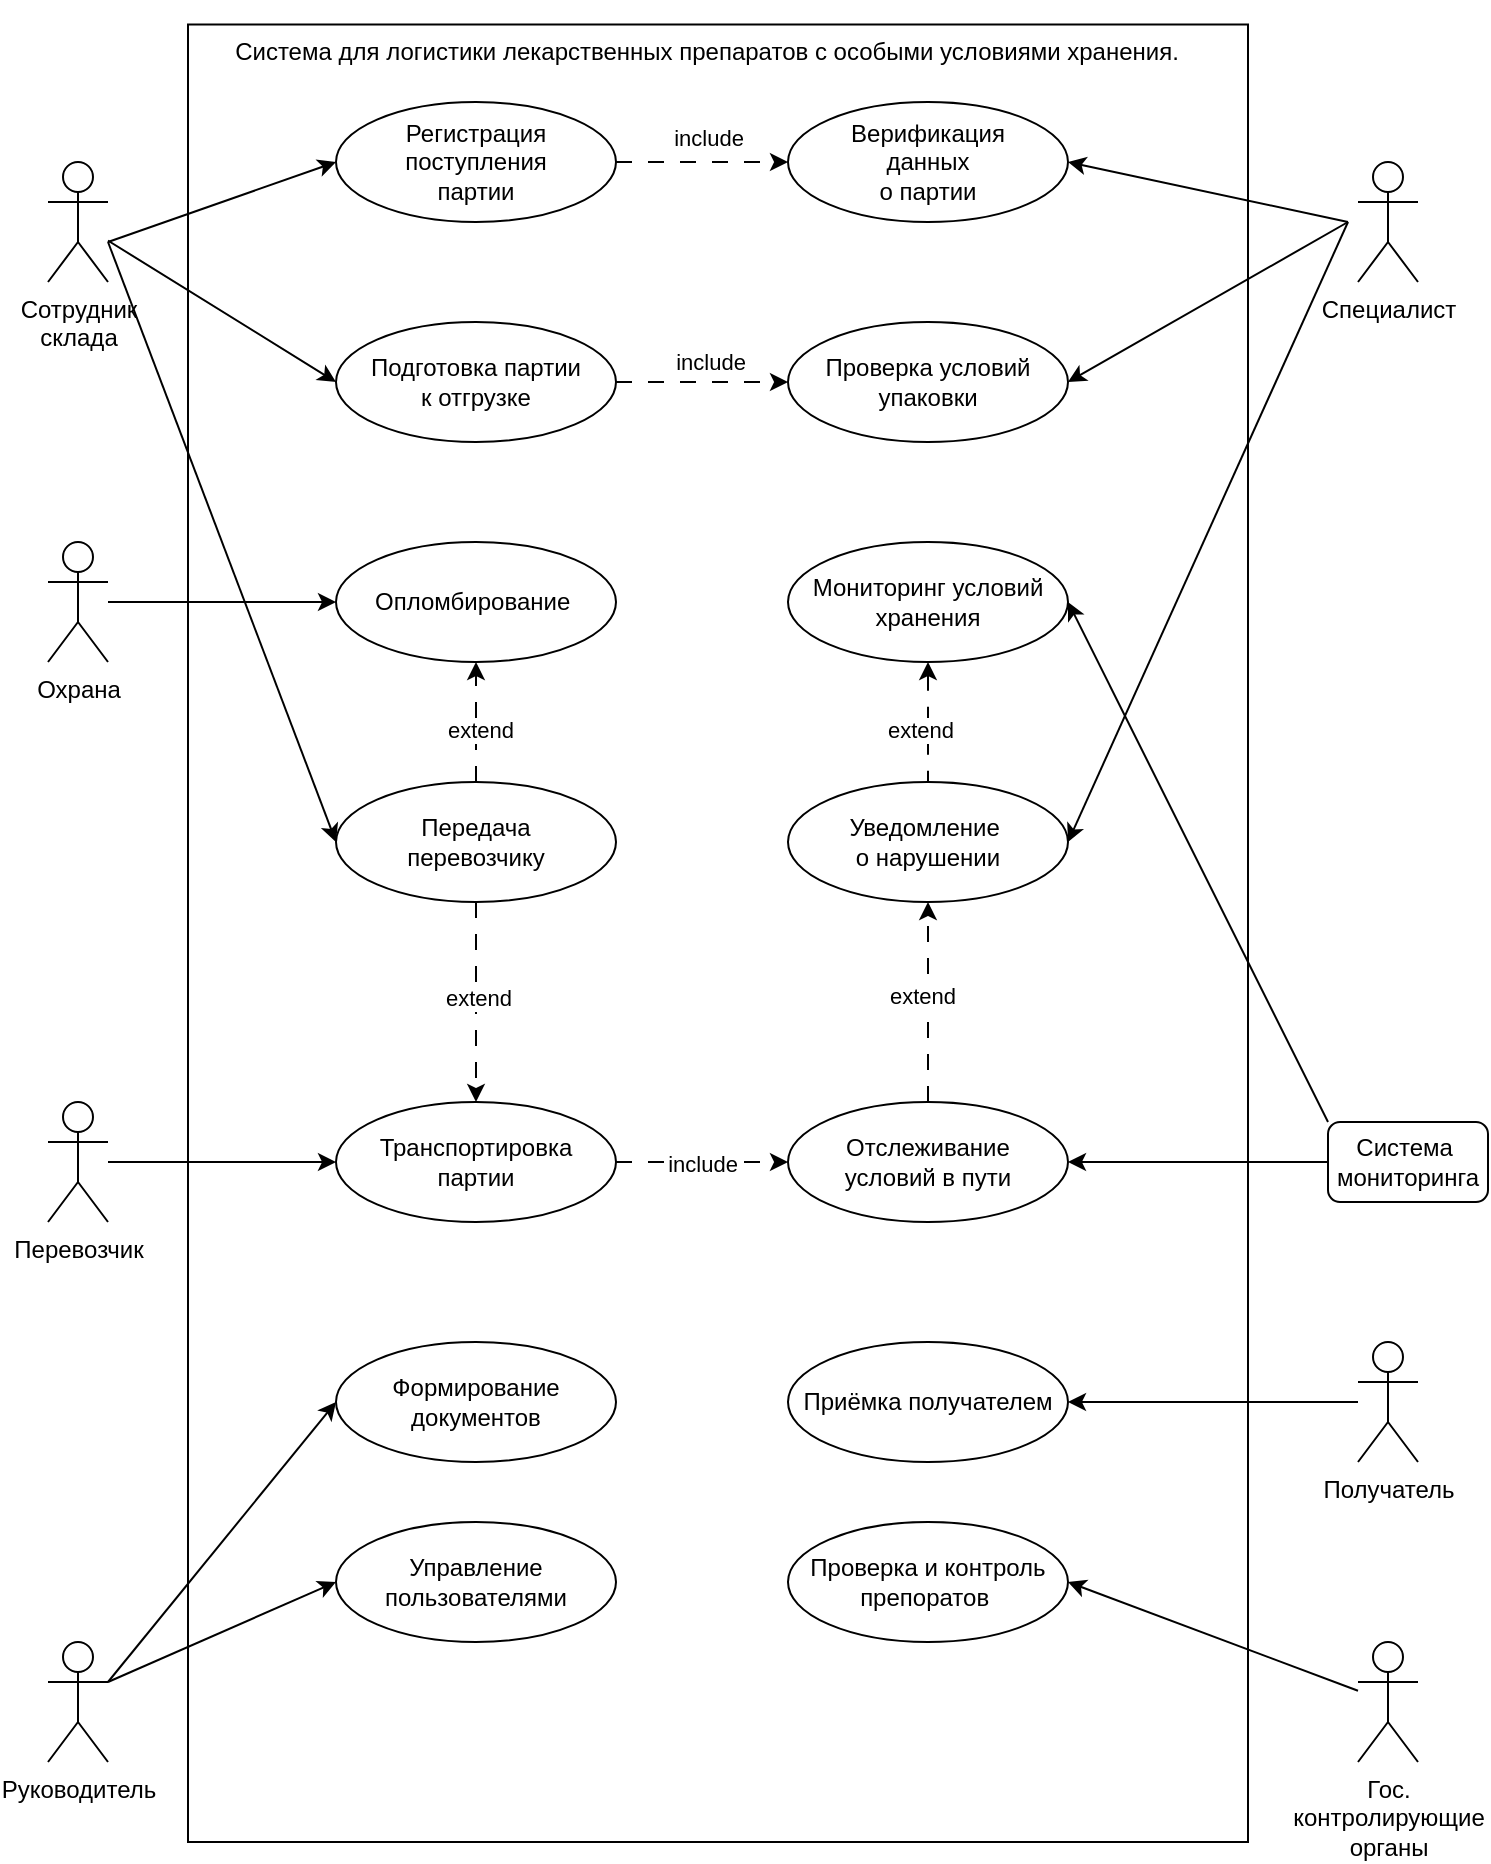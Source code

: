 <mxfile version="28.2.3">
  <diagram name="Страница — 1" id="9NgLknsHggLHRvamXooU">
    <mxGraphModel dx="736" dy="447" grid="0" gridSize="10" guides="0" tooltips="1" connect="1" arrows="1" fold="1" page="0" pageScale="1" pageWidth="827" pageHeight="1169" math="0" shadow="0">
      <root>
        <mxCell id="0" />
        <mxCell id="1" parent="0" />
        <mxCell id="a1qmlphkTQdZICXiWigG-11" value="" style="rounded=0;whiteSpace=wrap;html=1;container=0;" vertex="1" parent="1">
          <mxGeometry x="200" y="91.25" width="530" height="908.75" as="geometry" />
        </mxCell>
        <mxCell id="a1qmlphkTQdZICXiWigG-18" style="rounded=0;orthogonalLoop=1;jettySize=auto;html=1;entryX=0;entryY=0.5;entryDx=0;entryDy=0;" edge="1" parent="1" target="a1qmlphkTQdZICXiWigG-17">
          <mxGeometry relative="1" as="geometry">
            <mxPoint x="160" y="200" as="sourcePoint" />
          </mxGeometry>
        </mxCell>
        <mxCell id="a1qmlphkTQdZICXiWigG-29" style="rounded=0;orthogonalLoop=1;jettySize=auto;html=1;entryX=0;entryY=0.5;entryDx=0;entryDy=0;jumpStyle=arc;" edge="1" parent="1" source="a1qmlphkTQdZICXiWigG-1" target="a1qmlphkTQdZICXiWigG-28">
          <mxGeometry relative="1" as="geometry" />
        </mxCell>
        <mxCell id="a1qmlphkTQdZICXiWigG-40" style="rounded=0;orthogonalLoop=1;jettySize=auto;html=1;entryX=0;entryY=0.5;entryDx=0;entryDy=0;" edge="1" parent="1" target="a1qmlphkTQdZICXiWigG-39">
          <mxGeometry relative="1" as="geometry">
            <mxPoint x="160" y="200" as="sourcePoint" />
          </mxGeometry>
        </mxCell>
        <mxCell id="a1qmlphkTQdZICXiWigG-1" value="Сотрудник&lt;div&gt;склада&lt;/div&gt;" style="shape=umlActor;verticalLabelPosition=bottom;verticalAlign=top;html=1;outlineConnect=0;container=0;" vertex="1" parent="1">
          <mxGeometry x="130" y="160" width="30" height="60" as="geometry" />
        </mxCell>
        <mxCell id="a1qmlphkTQdZICXiWigG-45" style="rounded=0;orthogonalLoop=1;jettySize=auto;html=1;entryX=1;entryY=0.5;entryDx=0;entryDy=0;" edge="1" parent="1" target="a1qmlphkTQdZICXiWigG-23">
          <mxGeometry relative="1" as="geometry">
            <mxPoint x="780" y="190" as="sourcePoint" />
          </mxGeometry>
        </mxCell>
        <mxCell id="a1qmlphkTQdZICXiWigG-46" style="rounded=0;orthogonalLoop=1;jettySize=auto;html=1;entryX=1;entryY=0.5;entryDx=0;entryDy=0;" edge="1" parent="1" target="a1qmlphkTQdZICXiWigG-30">
          <mxGeometry relative="1" as="geometry">
            <mxPoint x="780" y="190" as="sourcePoint" />
          </mxGeometry>
        </mxCell>
        <mxCell id="a1qmlphkTQdZICXiWigG-62" style="rounded=0;orthogonalLoop=1;jettySize=auto;html=1;entryX=1;entryY=0.5;entryDx=0;entryDy=0;" edge="1" parent="1" target="a1qmlphkTQdZICXiWigG-57">
          <mxGeometry relative="1" as="geometry">
            <mxPoint x="780" y="190" as="sourcePoint" />
          </mxGeometry>
        </mxCell>
        <mxCell id="a1qmlphkTQdZICXiWigG-4" value="Специалист" style="shape=umlActor;verticalLabelPosition=bottom;verticalAlign=top;html=1;outlineConnect=0;container=0;" vertex="1" parent="1">
          <mxGeometry x="785" y="160" width="30" height="60" as="geometry" />
        </mxCell>
        <mxCell id="a1qmlphkTQdZICXiWigG-52" style="edgeStyle=orthogonalEdgeStyle;rounded=0;orthogonalLoop=1;jettySize=auto;html=1;entryX=0;entryY=0.5;entryDx=0;entryDy=0;" edge="1" parent="1" source="a1qmlphkTQdZICXiWigG-6" target="a1qmlphkTQdZICXiWigG-51">
          <mxGeometry relative="1" as="geometry" />
        </mxCell>
        <mxCell id="a1qmlphkTQdZICXiWigG-6" value="Охрана" style="shape=umlActor;verticalLabelPosition=bottom;verticalAlign=top;html=1;outlineConnect=0;container=0;" vertex="1" parent="1">
          <mxGeometry x="130" y="350" width="30" height="60" as="geometry" />
        </mxCell>
        <mxCell id="a1qmlphkTQdZICXiWigG-64" style="rounded=0;orthogonalLoop=1;jettySize=auto;html=1;entryX=0;entryY=0.5;entryDx=0;entryDy=0;" edge="1" parent="1" target="a1qmlphkTQdZICXiWigG-63">
          <mxGeometry relative="1" as="geometry">
            <mxPoint x="160" y="920" as="sourcePoint" />
          </mxGeometry>
        </mxCell>
        <mxCell id="a1qmlphkTQdZICXiWigG-66" style="rounded=0;orthogonalLoop=1;jettySize=auto;html=1;entryX=0;entryY=0.5;entryDx=0;entryDy=0;exitX=1;exitY=0.333;exitDx=0;exitDy=0;exitPerimeter=0;" edge="1" parent="1" source="a1qmlphkTQdZICXiWigG-7" target="a1qmlphkTQdZICXiWigG-65">
          <mxGeometry relative="1" as="geometry" />
        </mxCell>
        <mxCell id="a1qmlphkTQdZICXiWigG-7" value="Руководитель" style="shape=umlActor;verticalLabelPosition=bottom;verticalAlign=top;html=1;outlineConnect=0;container=0;" vertex="1" parent="1">
          <mxGeometry x="130" y="900" width="30" height="60" as="geometry" />
        </mxCell>
        <mxCell id="a1qmlphkTQdZICXiWigG-70" style="rounded=0;orthogonalLoop=1;jettySize=auto;html=1;entryX=1;entryY=0.5;entryDx=0;entryDy=0;" edge="1" parent="1" source="a1qmlphkTQdZICXiWigG-8" target="a1qmlphkTQdZICXiWigG-69">
          <mxGeometry relative="1" as="geometry" />
        </mxCell>
        <mxCell id="a1qmlphkTQdZICXiWigG-8" value="Гос.&lt;div&gt;контролирующие&lt;/div&gt;&lt;div&gt;органы&lt;/div&gt;" style="shape=umlActor;verticalLabelPosition=bottom;verticalAlign=top;html=1;outlineConnect=0;container=0;" vertex="1" parent="1">
          <mxGeometry x="785" y="900" width="30" height="60" as="geometry" />
        </mxCell>
        <mxCell id="a1qmlphkTQdZICXiWigG-68" style="edgeStyle=orthogonalEdgeStyle;rounded=0;orthogonalLoop=1;jettySize=auto;html=1;entryX=1;entryY=0.5;entryDx=0;entryDy=0;" edge="1" parent="1" source="a1qmlphkTQdZICXiWigG-10" target="a1qmlphkTQdZICXiWigG-67">
          <mxGeometry relative="1" as="geometry" />
        </mxCell>
        <mxCell id="a1qmlphkTQdZICXiWigG-10" value="Получатель" style="shape=umlActor;verticalLabelPosition=bottom;verticalAlign=top;html=1;outlineConnect=0;container=0;" vertex="1" parent="1">
          <mxGeometry x="785" y="750" width="30" height="60" as="geometry" />
        </mxCell>
        <mxCell id="a1qmlphkTQdZICXiWigG-5" value="Перевозчик" style="shape=umlActor;verticalLabelPosition=bottom;verticalAlign=top;html=1;outlineConnect=0;container=0;" vertex="1" parent="1">
          <mxGeometry x="130" y="630" width="30" height="60" as="geometry" />
        </mxCell>
        <mxCell id="a1qmlphkTQdZICXiWigG-37" style="edgeStyle=orthogonalEdgeStyle;rounded=0;orthogonalLoop=1;jettySize=auto;html=1;entryX=0;entryY=0.5;entryDx=0;entryDy=0;curved=1;" edge="1" parent="1" source="a1qmlphkTQdZICXiWigG-5" target="a1qmlphkTQdZICXiWigG-35">
          <mxGeometry relative="1" as="geometry" />
        </mxCell>
        <mxCell id="a1qmlphkTQdZICXiWigG-12" value="&lt;p style=&quot;line-height:normal&quot; class=&quot;MsoNormal&quot;&gt;Система для логистики лекарственных препаратов с особыми условиями хранения.&lt;/p&gt;" style="text;html=1;align=center;verticalAlign=middle;resizable=0;points=[];autosize=1;strokeColor=none;fillColor=none;container=0;" vertex="1" parent="1">
          <mxGeometry x="214" y="79" width="490" height="50" as="geometry" />
        </mxCell>
        <mxCell id="a1qmlphkTQdZICXiWigG-24" style="rounded=0;orthogonalLoop=1;jettySize=auto;html=1;exitX=1;exitY=0.5;exitDx=0;exitDy=0;entryX=0;entryY=0.5;entryDx=0;entryDy=0;dashed=1;dashPattern=8 8;" edge="1" parent="1" source="a1qmlphkTQdZICXiWigG-17" target="a1qmlphkTQdZICXiWigG-23">
          <mxGeometry relative="1" as="geometry" />
        </mxCell>
        <mxCell id="a1qmlphkTQdZICXiWigG-25" value="include" style="edgeLabel;html=1;align=center;verticalAlign=middle;resizable=0;points=[];container=0;" vertex="1" connectable="0" parent="a1qmlphkTQdZICXiWigG-24">
          <mxGeometry x="0.244" y="-2" relative="1" as="geometry">
            <mxPoint x="-8" y="-14" as="offset" />
          </mxGeometry>
        </mxCell>
        <mxCell id="a1qmlphkTQdZICXiWigG-17" value="Регистрация&lt;div&gt;поступления&lt;/div&gt;&lt;div&gt;партии&lt;/div&gt;" style="ellipse;whiteSpace=wrap;html=1;container=0;" vertex="1" parent="1">
          <mxGeometry x="274" y="130" width="140" height="60" as="geometry" />
        </mxCell>
        <mxCell id="a1qmlphkTQdZICXiWigG-23" value="Верификация&lt;div&gt;данных&lt;/div&gt;&lt;div&gt;о партии&lt;/div&gt;" style="ellipse;whiteSpace=wrap;html=1;container=0;" vertex="1" parent="1">
          <mxGeometry x="500" y="130" width="140" height="60" as="geometry" />
        </mxCell>
        <mxCell id="a1qmlphkTQdZICXiWigG-31" style="edgeStyle=orthogonalEdgeStyle;rounded=0;orthogonalLoop=1;jettySize=auto;html=1;exitX=1;exitY=0.5;exitDx=0;exitDy=0;entryX=0;entryY=0.5;entryDx=0;entryDy=0;dashed=1;dashPattern=8 8;" edge="1" parent="1" source="a1qmlphkTQdZICXiWigG-28" target="a1qmlphkTQdZICXiWigG-30">
          <mxGeometry relative="1" as="geometry" />
        </mxCell>
        <mxCell id="a1qmlphkTQdZICXiWigG-32" value="&lt;span style=&quot;color: rgba(0, 0, 0, 0); font-family: monospace; font-size: 0px; text-align: start; background-color: rgb(236, 236, 236);&quot;&gt;%3CmxGraphModel%3E%3Croot%3E%3CmxCell%20id%3D%220%22%2F%3E%3CmxCell%20id%3D%221%22%20parent%3D%220%22%2F%3E%3CmxCell%20id%3D%222%22%20value%3D%22include%22%20style%3D%22edgeLabel%3Bhtml%3D1%3Balign%3Dcenter%3BverticalAlign%3Dmiddle%3Bresizable%3D0%3Bpoints%3D%5B%5D%3B%22%20vertex%3D%221%22%20connectable%3D%220%22%20parent%3D%221%22%3E%3CmxGeometry%20x%3D%22466.571%22%20y%3D%22148%22%20as%3D%22geometry%22%2F%3E%3C%2FmxCell%3E%3C%2Froot%3E%3C%2FmxGraphModel%3E&lt;/span&gt;" style="edgeLabel;html=1;align=center;verticalAlign=middle;resizable=0;points=[];container=0;" vertex="1" connectable="0" parent="a1qmlphkTQdZICXiWigG-31">
          <mxGeometry x="-0.053" relative="1" as="geometry">
            <mxPoint as="offset" />
          </mxGeometry>
        </mxCell>
        <mxCell id="a1qmlphkTQdZICXiWigG-33" value="include" style="edgeLabel;html=1;align=center;verticalAlign=middle;resizable=0;points=[];container=0;" vertex="1" connectable="0" parent="a1qmlphkTQdZICXiWigG-31">
          <mxGeometry x="0.08" y="-1" relative="1" as="geometry">
            <mxPoint y="-11" as="offset" />
          </mxGeometry>
        </mxCell>
        <mxCell id="a1qmlphkTQdZICXiWigG-28" value="Подготовка партии&lt;div&gt;к отгрузке&lt;/div&gt;" style="ellipse;whiteSpace=wrap;html=1;container=0;" vertex="1" parent="1">
          <mxGeometry x="274" y="240" width="140" height="60" as="geometry" />
        </mxCell>
        <mxCell id="a1qmlphkTQdZICXiWigG-30" value="Проверка условий упаковки" style="ellipse;whiteSpace=wrap;html=1;container=0;" vertex="1" parent="1">
          <mxGeometry x="500" y="240" width="140" height="60" as="geometry" />
        </mxCell>
        <mxCell id="a1qmlphkTQdZICXiWigG-49" style="edgeStyle=orthogonalEdgeStyle;rounded=0;orthogonalLoop=1;jettySize=auto;html=1;entryX=0;entryY=0.5;entryDx=0;entryDy=0;dashed=1;dashPattern=8 8;" edge="1" parent="1" source="a1qmlphkTQdZICXiWigG-35" target="a1qmlphkTQdZICXiWigG-47">
          <mxGeometry relative="1" as="geometry" />
        </mxCell>
        <mxCell id="a1qmlphkTQdZICXiWigG-50" value="include" style="edgeLabel;html=1;align=center;verticalAlign=middle;resizable=0;points=[];container=0;" vertex="1" connectable="0" parent="a1qmlphkTQdZICXiWigG-49">
          <mxGeometry x="-0.015" y="-1" relative="1" as="geometry">
            <mxPoint as="offset" />
          </mxGeometry>
        </mxCell>
        <mxCell id="a1qmlphkTQdZICXiWigG-41" style="edgeStyle=orthogonalEdgeStyle;rounded=0;orthogonalLoop=1;jettySize=auto;html=1;exitX=0.5;exitY=1;exitDx=0;exitDy=0;dashed=1;dashPattern=8 8;" edge="1" parent="1" source="a1qmlphkTQdZICXiWigG-39" target="a1qmlphkTQdZICXiWigG-35">
          <mxGeometry relative="1" as="geometry" />
        </mxCell>
        <mxCell id="a1qmlphkTQdZICXiWigG-42" value="extend" style="edgeLabel;html=1;align=center;verticalAlign=middle;resizable=0;points=[];container=0;" vertex="1" connectable="0" parent="a1qmlphkTQdZICXiWigG-41">
          <mxGeometry x="-0.054" y="1" relative="1" as="geometry">
            <mxPoint as="offset" />
          </mxGeometry>
        </mxCell>
        <mxCell id="a1qmlphkTQdZICXiWigG-53" style="edgeStyle=orthogonalEdgeStyle;rounded=0;orthogonalLoop=1;jettySize=auto;html=1;entryX=0.5;entryY=1;entryDx=0;entryDy=0;dashed=1;dashPattern=8 8;" edge="1" parent="1" source="a1qmlphkTQdZICXiWigG-39" target="a1qmlphkTQdZICXiWigG-51">
          <mxGeometry relative="1" as="geometry" />
        </mxCell>
        <mxCell id="a1qmlphkTQdZICXiWigG-54" value="extend" style="edgeLabel;html=1;align=center;verticalAlign=middle;resizable=0;points=[];container=0;" vertex="1" connectable="0" parent="a1qmlphkTQdZICXiWigG-53">
          <mxGeometry x="-0.1" y="-2" relative="1" as="geometry">
            <mxPoint y="1" as="offset" />
          </mxGeometry>
        </mxCell>
        <mxCell id="a1qmlphkTQdZICXiWigG-39" value="Передача&lt;div&gt;перевозчику&lt;/div&gt;" style="ellipse;whiteSpace=wrap;html=1;container=0;" vertex="1" parent="1">
          <mxGeometry x="274" y="470" width="140" height="60" as="geometry" />
        </mxCell>
        <mxCell id="a1qmlphkTQdZICXiWigG-35" value="Транспортировка&lt;div&gt;партии&lt;/div&gt;" style="ellipse;whiteSpace=wrap;html=1;container=0;" vertex="1" parent="1">
          <mxGeometry x="274" y="630" width="140" height="60" as="geometry" />
        </mxCell>
        <mxCell id="a1qmlphkTQdZICXiWigG-58" style="edgeStyle=orthogonalEdgeStyle;rounded=0;orthogonalLoop=1;jettySize=auto;html=1;exitX=0.5;exitY=0;exitDx=0;exitDy=0;entryX=0.5;entryY=1;entryDx=0;entryDy=0;dashed=1;dashPattern=8 8;" edge="1" parent="1" source="a1qmlphkTQdZICXiWigG-47" target="a1qmlphkTQdZICXiWigG-57">
          <mxGeometry relative="1" as="geometry" />
        </mxCell>
        <mxCell id="a1qmlphkTQdZICXiWigG-60" value="extend" style="edgeLabel;html=1;align=center;verticalAlign=middle;resizable=0;points=[];container=0;" vertex="1" connectable="0" parent="a1qmlphkTQdZICXiWigG-58">
          <mxGeometry x="0.055" y="3" relative="1" as="geometry">
            <mxPoint as="offset" />
          </mxGeometry>
        </mxCell>
        <mxCell id="a1qmlphkTQdZICXiWigG-47" value="Отслеживание&lt;div&gt;условий в пути&lt;/div&gt;" style="ellipse;whiteSpace=wrap;html=1;container=0;" vertex="1" parent="1">
          <mxGeometry x="500" y="630" width="140" height="60" as="geometry" />
        </mxCell>
        <mxCell id="a1qmlphkTQdZICXiWigG-56" style="rounded=0;orthogonalLoop=1;jettySize=auto;html=1;exitX=0;exitY=0;exitDx=0;exitDy=0;entryX=1;entryY=0.5;entryDx=0;entryDy=0;" edge="1" parent="1" source="a1qmlphkTQdZICXiWigG-16" target="a1qmlphkTQdZICXiWigG-55">
          <mxGeometry relative="1" as="geometry" />
        </mxCell>
        <mxCell id="a1qmlphkTQdZICXiWigG-16" value="Система&amp;nbsp;&lt;div&gt;мониторинга&lt;/div&gt;" style="rounded=1;whiteSpace=wrap;html=1;container=0;" vertex="1" parent="1">
          <mxGeometry x="770" y="640" width="80" height="40" as="geometry" />
        </mxCell>
        <mxCell id="a1qmlphkTQdZICXiWigG-48" style="rounded=0;orthogonalLoop=1;jettySize=auto;html=1;" edge="1" parent="1" target="a1qmlphkTQdZICXiWigG-47">
          <mxGeometry relative="1" as="geometry">
            <mxPoint x="770" y="660" as="sourcePoint" />
          </mxGeometry>
        </mxCell>
        <mxCell id="a1qmlphkTQdZICXiWigG-51" value="Опломбирование&amp;nbsp;" style="ellipse;whiteSpace=wrap;html=1;container=0;" vertex="1" parent="1">
          <mxGeometry x="274" y="350" width="140" height="60" as="geometry" />
        </mxCell>
        <mxCell id="a1qmlphkTQdZICXiWigG-59" style="edgeStyle=orthogonalEdgeStyle;rounded=0;orthogonalLoop=1;jettySize=auto;html=1;exitX=0.5;exitY=1;exitDx=0;exitDy=0;entryX=0.5;entryY=0;entryDx=0;entryDy=0;dashed=1;dashPattern=8 8;endArrow=none;endFill=0;startArrow=classic;startFill=1;" edge="1" parent="1" source="a1qmlphkTQdZICXiWigG-55" target="a1qmlphkTQdZICXiWigG-57">
          <mxGeometry relative="1" as="geometry" />
        </mxCell>
        <mxCell id="a1qmlphkTQdZICXiWigG-61" value="extend" style="edgeLabel;html=1;align=center;verticalAlign=middle;resizable=0;points=[];container=0;" vertex="1" connectable="0" parent="a1qmlphkTQdZICXiWigG-59">
          <mxGeometry x="0.117" y="-4" relative="1" as="geometry">
            <mxPoint as="offset" />
          </mxGeometry>
        </mxCell>
        <mxCell id="a1qmlphkTQdZICXiWigG-55" value="Мониторинг условий&lt;div&gt;хранения&lt;/div&gt;" style="ellipse;whiteSpace=wrap;html=1;container=0;" vertex="1" parent="1">
          <mxGeometry x="500" y="350" width="140" height="60" as="geometry" />
        </mxCell>
        <mxCell id="a1qmlphkTQdZICXiWigG-57" value="Уведомление&amp;nbsp;&lt;div&gt;о нарушении&lt;/div&gt;" style="ellipse;whiteSpace=wrap;html=1;container=0;" vertex="1" parent="1">
          <mxGeometry x="500" y="470" width="140" height="60" as="geometry" />
        </mxCell>
        <mxCell id="a1qmlphkTQdZICXiWigG-63" value="Формирование&lt;div&gt;документов&lt;/div&gt;" style="ellipse;whiteSpace=wrap;html=1;container=0;" vertex="1" parent="1">
          <mxGeometry x="274" y="750" width="140" height="60" as="geometry" />
        </mxCell>
        <mxCell id="a1qmlphkTQdZICXiWigG-65" value="Управление пользователями" style="ellipse;whiteSpace=wrap;html=1;container=0;" vertex="1" parent="1">
          <mxGeometry x="274" y="840" width="140" height="60" as="geometry" />
        </mxCell>
        <mxCell id="a1qmlphkTQdZICXiWigG-67" value="Приёмка получателем" style="ellipse;whiteSpace=wrap;html=1;container=0;" vertex="1" parent="1">
          <mxGeometry x="500" y="750" width="140" height="60" as="geometry" />
        </mxCell>
        <mxCell id="a1qmlphkTQdZICXiWigG-69" value="Проверка и контроль&lt;div&gt;препоратов&amp;nbsp;&lt;/div&gt;" style="ellipse;whiteSpace=wrap;html=1;container=0;" vertex="1" parent="1">
          <mxGeometry x="500" y="840" width="140" height="60" as="geometry" />
        </mxCell>
      </root>
    </mxGraphModel>
  </diagram>
</mxfile>
